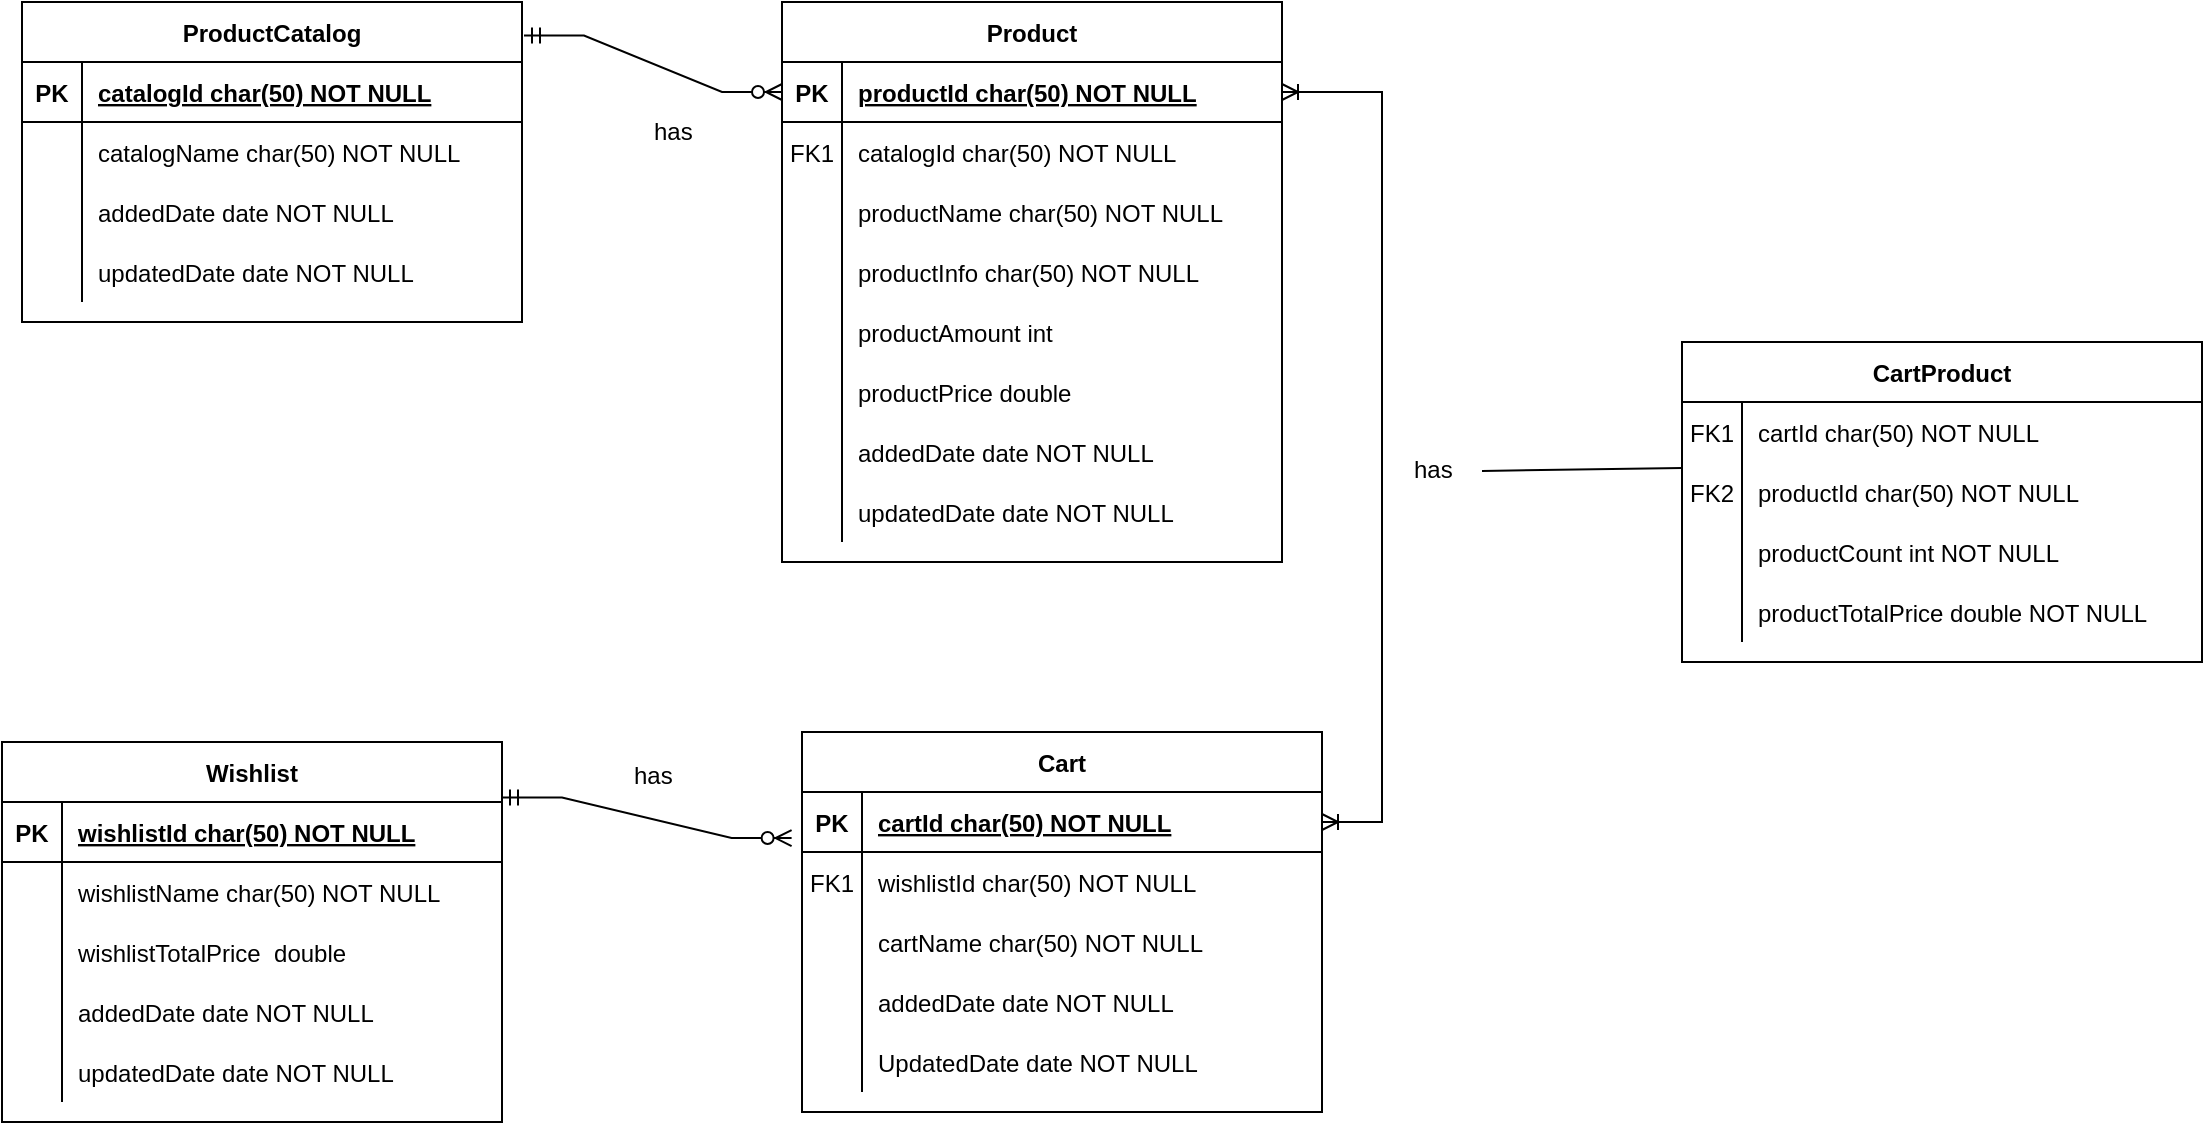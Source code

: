 <mxfile version="18.1.3" type="device" pages="2"><diagram id="R2lEEEUBdFMjLlhIrx00" name="Page-1"><mxGraphModel dx="706" dy="553" grid="1" gridSize="10" guides="1" tooltips="1" connect="1" arrows="1" fold="1" page="1" pageScale="1" pageWidth="850" pageHeight="1100" math="0" shadow="0" extFonts="Permanent Marker^https://fonts.googleapis.com/css?family=Permanent+Marker"><root><mxCell id="0"/><mxCell id="1" parent="0"/><mxCell id="C-vyLk0tnHw3VtMMgP7b-2" value="Product" style="shape=table;startSize=30;container=1;collapsible=1;childLayout=tableLayout;fixedRows=1;rowLines=0;fontStyle=1;align=center;resizeLast=1;" parent="1" vertex="1"><mxGeometry x="410" y="120" width="250" height="280" as="geometry"/></mxCell><mxCell id="C-vyLk0tnHw3VtMMgP7b-3" value="" style="shape=partialRectangle;collapsible=0;dropTarget=0;pointerEvents=0;fillColor=none;points=[[0,0.5],[1,0.5]];portConstraint=eastwest;top=0;left=0;right=0;bottom=1;" parent="C-vyLk0tnHw3VtMMgP7b-2" vertex="1"><mxGeometry y="30" width="250" height="30" as="geometry"/></mxCell><mxCell id="C-vyLk0tnHw3VtMMgP7b-4" value="PK" style="shape=partialRectangle;overflow=hidden;connectable=0;fillColor=none;top=0;left=0;bottom=0;right=0;fontStyle=1;" parent="C-vyLk0tnHw3VtMMgP7b-3" vertex="1"><mxGeometry width="30" height="30" as="geometry"><mxRectangle width="30" height="30" as="alternateBounds"/></mxGeometry></mxCell><mxCell id="C-vyLk0tnHw3VtMMgP7b-5" value="productId char(50) NOT NULL " style="shape=partialRectangle;overflow=hidden;connectable=0;fillColor=none;top=0;left=0;bottom=0;right=0;align=left;spacingLeft=6;fontStyle=5;" parent="C-vyLk0tnHw3VtMMgP7b-3" vertex="1"><mxGeometry x="30" width="220" height="30" as="geometry"><mxRectangle width="220" height="30" as="alternateBounds"/></mxGeometry></mxCell><mxCell id="C-vyLk0tnHw3VtMMgP7b-6" value="" style="shape=partialRectangle;collapsible=0;dropTarget=0;pointerEvents=0;fillColor=none;points=[[0,0.5],[1,0.5]];portConstraint=eastwest;top=0;left=0;right=0;bottom=0;" parent="C-vyLk0tnHw3VtMMgP7b-2" vertex="1"><mxGeometry y="60" width="250" height="30" as="geometry"/></mxCell><mxCell id="C-vyLk0tnHw3VtMMgP7b-7" value="FK1" style="shape=partialRectangle;overflow=hidden;connectable=0;fillColor=none;top=0;left=0;bottom=0;right=0;" parent="C-vyLk0tnHw3VtMMgP7b-6" vertex="1"><mxGeometry width="30" height="30" as="geometry"><mxRectangle width="30" height="30" as="alternateBounds"/></mxGeometry></mxCell><mxCell id="C-vyLk0tnHw3VtMMgP7b-8" value="catalogId char(50) NOT NULL" style="shape=partialRectangle;overflow=hidden;connectable=0;fillColor=none;top=0;left=0;bottom=0;right=0;align=left;spacingLeft=6;" parent="C-vyLk0tnHw3VtMMgP7b-6" vertex="1"><mxGeometry x="30" width="220" height="30" as="geometry"><mxRectangle width="220" height="30" as="alternateBounds"/></mxGeometry></mxCell><mxCell id="C-vyLk0tnHw3VtMMgP7b-9" value="" style="shape=partialRectangle;collapsible=0;dropTarget=0;pointerEvents=0;fillColor=none;points=[[0,0.5],[1,0.5]];portConstraint=eastwest;top=0;left=0;right=0;bottom=0;" parent="C-vyLk0tnHw3VtMMgP7b-2" vertex="1"><mxGeometry y="90" width="250" height="30" as="geometry"/></mxCell><mxCell id="C-vyLk0tnHw3VtMMgP7b-10" value="" style="shape=partialRectangle;overflow=hidden;connectable=0;fillColor=none;top=0;left=0;bottom=0;right=0;" parent="C-vyLk0tnHw3VtMMgP7b-9" vertex="1"><mxGeometry width="30" height="30" as="geometry"><mxRectangle width="30" height="30" as="alternateBounds"/></mxGeometry></mxCell><mxCell id="C-vyLk0tnHw3VtMMgP7b-11" value="productName char(50) NOT NULL" style="shape=partialRectangle;overflow=hidden;connectable=0;fillColor=none;top=0;left=0;bottom=0;right=0;align=left;spacingLeft=6;" parent="C-vyLk0tnHw3VtMMgP7b-9" vertex="1"><mxGeometry x="30" width="220" height="30" as="geometry"><mxRectangle width="220" height="30" as="alternateBounds"/></mxGeometry></mxCell><mxCell id="yVmdysLM1bBgPfWOABp2-28" value="" style="shape=partialRectangle;collapsible=0;dropTarget=0;pointerEvents=0;fillColor=none;points=[[0,0.5],[1,0.5]];portConstraint=eastwest;top=0;left=0;right=0;bottom=0;" parent="C-vyLk0tnHw3VtMMgP7b-2" vertex="1"><mxGeometry y="120" width="250" height="30" as="geometry"/></mxCell><mxCell id="yVmdysLM1bBgPfWOABp2-29" value="" style="shape=partialRectangle;overflow=hidden;connectable=0;fillColor=none;top=0;left=0;bottom=0;right=0;" parent="yVmdysLM1bBgPfWOABp2-28" vertex="1"><mxGeometry width="30" height="30" as="geometry"><mxRectangle width="30" height="30" as="alternateBounds"/></mxGeometry></mxCell><mxCell id="yVmdysLM1bBgPfWOABp2-30" value="productInfo char(50) NOT NULL" style="shape=partialRectangle;overflow=hidden;connectable=0;fillColor=none;top=0;left=0;bottom=0;right=0;align=left;spacingLeft=6;" parent="yVmdysLM1bBgPfWOABp2-28" vertex="1"><mxGeometry x="30" width="220" height="30" as="geometry"><mxRectangle width="220" height="30" as="alternateBounds"/></mxGeometry></mxCell><mxCell id="yVmdysLM1bBgPfWOABp2-31" value="" style="shape=partialRectangle;collapsible=0;dropTarget=0;pointerEvents=0;fillColor=none;points=[[0,0.5],[1,0.5]];portConstraint=eastwest;top=0;left=0;right=0;bottom=0;" parent="C-vyLk0tnHw3VtMMgP7b-2" vertex="1"><mxGeometry y="150" width="250" height="30" as="geometry"/></mxCell><mxCell id="yVmdysLM1bBgPfWOABp2-32" value="" style="shape=partialRectangle;overflow=hidden;connectable=0;fillColor=none;top=0;left=0;bottom=0;right=0;" parent="yVmdysLM1bBgPfWOABp2-31" vertex="1"><mxGeometry width="30" height="30" as="geometry"><mxRectangle width="30" height="30" as="alternateBounds"/></mxGeometry></mxCell><mxCell id="yVmdysLM1bBgPfWOABp2-33" value="productAmount int" style="shape=partialRectangle;overflow=hidden;connectable=0;fillColor=none;top=0;left=0;bottom=0;right=0;align=left;spacingLeft=6;" parent="yVmdysLM1bBgPfWOABp2-31" vertex="1"><mxGeometry x="30" width="220" height="30" as="geometry"><mxRectangle width="220" height="30" as="alternateBounds"/></mxGeometry></mxCell><mxCell id="yVmdysLM1bBgPfWOABp2-34" value="" style="shape=partialRectangle;collapsible=0;dropTarget=0;pointerEvents=0;fillColor=none;points=[[0,0.5],[1,0.5]];portConstraint=eastwest;top=0;left=0;right=0;bottom=0;" parent="C-vyLk0tnHw3VtMMgP7b-2" vertex="1"><mxGeometry y="180" width="250" height="30" as="geometry"/></mxCell><mxCell id="yVmdysLM1bBgPfWOABp2-35" value="" style="shape=partialRectangle;overflow=hidden;connectable=0;fillColor=none;top=0;left=0;bottom=0;right=0;" parent="yVmdysLM1bBgPfWOABp2-34" vertex="1"><mxGeometry width="30" height="30" as="geometry"><mxRectangle width="30" height="30" as="alternateBounds"/></mxGeometry></mxCell><mxCell id="yVmdysLM1bBgPfWOABp2-36" value="productPrice double" style="shape=partialRectangle;overflow=hidden;connectable=0;fillColor=none;top=0;left=0;bottom=0;right=0;align=left;spacingLeft=6;" parent="yVmdysLM1bBgPfWOABp2-34" vertex="1"><mxGeometry x="30" width="220" height="30" as="geometry"><mxRectangle width="220" height="30" as="alternateBounds"/></mxGeometry></mxCell><mxCell id="yVmdysLM1bBgPfWOABp2-112" value="" style="shape=partialRectangle;collapsible=0;dropTarget=0;pointerEvents=0;fillColor=none;points=[[0,0.5],[1,0.5]];portConstraint=eastwest;top=0;left=0;right=0;bottom=0;" parent="C-vyLk0tnHw3VtMMgP7b-2" vertex="1"><mxGeometry y="210" width="250" height="30" as="geometry"/></mxCell><mxCell id="yVmdysLM1bBgPfWOABp2-113" value="" style="shape=partialRectangle;overflow=hidden;connectable=0;fillColor=none;top=0;left=0;bottom=0;right=0;" parent="yVmdysLM1bBgPfWOABp2-112" vertex="1"><mxGeometry width="30" height="30" as="geometry"><mxRectangle width="30" height="30" as="alternateBounds"/></mxGeometry></mxCell><mxCell id="yVmdysLM1bBgPfWOABp2-114" value="addedDate date NOT NULL" style="shape=partialRectangle;overflow=hidden;connectable=0;fillColor=none;top=0;left=0;bottom=0;right=0;align=left;spacingLeft=6;" parent="yVmdysLM1bBgPfWOABp2-112" vertex="1"><mxGeometry x="30" width="220" height="30" as="geometry"><mxRectangle width="220" height="30" as="alternateBounds"/></mxGeometry></mxCell><mxCell id="yVmdysLM1bBgPfWOABp2-115" value="" style="shape=partialRectangle;collapsible=0;dropTarget=0;pointerEvents=0;fillColor=none;points=[[0,0.5],[1,0.5]];portConstraint=eastwest;top=0;left=0;right=0;bottom=0;" parent="C-vyLk0tnHw3VtMMgP7b-2" vertex="1"><mxGeometry y="240" width="250" height="30" as="geometry"/></mxCell><mxCell id="yVmdysLM1bBgPfWOABp2-116" value="" style="shape=partialRectangle;overflow=hidden;connectable=0;fillColor=none;top=0;left=0;bottom=0;right=0;" parent="yVmdysLM1bBgPfWOABp2-115" vertex="1"><mxGeometry width="30" height="30" as="geometry"><mxRectangle width="30" height="30" as="alternateBounds"/></mxGeometry></mxCell><mxCell id="yVmdysLM1bBgPfWOABp2-117" value="updatedDate date NOT NULL" style="shape=partialRectangle;overflow=hidden;connectable=0;fillColor=none;top=0;left=0;bottom=0;right=0;align=left;spacingLeft=6;" parent="yVmdysLM1bBgPfWOABp2-115" vertex="1"><mxGeometry x="30" width="220" height="30" as="geometry"><mxRectangle width="220" height="30" as="alternateBounds"/></mxGeometry></mxCell><mxCell id="C-vyLk0tnHw3VtMMgP7b-13" value="Cart" style="shape=table;startSize=30;container=1;collapsible=1;childLayout=tableLayout;fixedRows=1;rowLines=0;fontStyle=1;align=center;resizeLast=1;" parent="1" vertex="1"><mxGeometry x="420" y="485" width="260" height="190" as="geometry"/></mxCell><mxCell id="C-vyLk0tnHw3VtMMgP7b-14" value="" style="shape=partialRectangle;collapsible=0;dropTarget=0;pointerEvents=0;fillColor=none;points=[[0,0.5],[1,0.5]];portConstraint=eastwest;top=0;left=0;right=0;bottom=1;" parent="C-vyLk0tnHw3VtMMgP7b-13" vertex="1"><mxGeometry y="30" width="260" height="30" as="geometry"/></mxCell><mxCell id="C-vyLk0tnHw3VtMMgP7b-15" value="PK" style="shape=partialRectangle;overflow=hidden;connectable=0;fillColor=none;top=0;left=0;bottom=0;right=0;fontStyle=1;" parent="C-vyLk0tnHw3VtMMgP7b-14" vertex="1"><mxGeometry width="30" height="30" as="geometry"><mxRectangle width="30" height="30" as="alternateBounds"/></mxGeometry></mxCell><mxCell id="C-vyLk0tnHw3VtMMgP7b-16" value="cartId char(50) NOT NULL " style="shape=partialRectangle;overflow=hidden;connectable=0;fillColor=none;top=0;left=0;bottom=0;right=0;align=left;spacingLeft=6;fontStyle=5;" parent="C-vyLk0tnHw3VtMMgP7b-14" vertex="1"><mxGeometry x="30" width="230" height="30" as="geometry"><mxRectangle width="230" height="30" as="alternateBounds"/></mxGeometry></mxCell><mxCell id="C-vyLk0tnHw3VtMMgP7b-17" value="" style="shape=partialRectangle;collapsible=0;dropTarget=0;pointerEvents=0;fillColor=none;points=[[0,0.5],[1,0.5]];portConstraint=eastwest;top=0;left=0;right=0;bottom=0;" parent="C-vyLk0tnHw3VtMMgP7b-13" vertex="1"><mxGeometry y="60" width="260" height="30" as="geometry"/></mxCell><mxCell id="C-vyLk0tnHw3VtMMgP7b-18" value="FK1" style="shape=partialRectangle;overflow=hidden;connectable=0;fillColor=none;top=0;left=0;bottom=0;right=0;" parent="C-vyLk0tnHw3VtMMgP7b-17" vertex="1"><mxGeometry width="30" height="30" as="geometry"><mxRectangle width="30" height="30" as="alternateBounds"/></mxGeometry></mxCell><mxCell id="C-vyLk0tnHw3VtMMgP7b-19" value="wishlistId char(50) NOT NULL" style="shape=partialRectangle;overflow=hidden;connectable=0;fillColor=none;top=0;left=0;bottom=0;right=0;align=left;spacingLeft=6;" parent="C-vyLk0tnHw3VtMMgP7b-17" vertex="1"><mxGeometry x="30" width="230" height="30" as="geometry"><mxRectangle width="230" height="30" as="alternateBounds"/></mxGeometry></mxCell><mxCell id="C-vyLk0tnHw3VtMMgP7b-20" value="" style="shape=partialRectangle;collapsible=0;dropTarget=0;pointerEvents=0;fillColor=none;points=[[0,0.5],[1,0.5]];portConstraint=eastwest;top=0;left=0;right=0;bottom=0;" parent="C-vyLk0tnHw3VtMMgP7b-13" vertex="1"><mxGeometry y="90" width="260" height="30" as="geometry"/></mxCell><mxCell id="C-vyLk0tnHw3VtMMgP7b-21" value="" style="shape=partialRectangle;overflow=hidden;connectable=0;fillColor=none;top=0;left=0;bottom=0;right=0;" parent="C-vyLk0tnHw3VtMMgP7b-20" vertex="1"><mxGeometry width="30" height="30" as="geometry"><mxRectangle width="30" height="30" as="alternateBounds"/></mxGeometry></mxCell><mxCell id="C-vyLk0tnHw3VtMMgP7b-22" value="cartName char(50) NOT NULL" style="shape=partialRectangle;overflow=hidden;connectable=0;fillColor=none;top=0;left=0;bottom=0;right=0;align=left;spacingLeft=6;" parent="C-vyLk0tnHw3VtMMgP7b-20" vertex="1"><mxGeometry x="30" width="230" height="30" as="geometry"><mxRectangle width="230" height="30" as="alternateBounds"/></mxGeometry></mxCell><mxCell id="yVmdysLM1bBgPfWOABp2-128" value="" style="shape=partialRectangle;collapsible=0;dropTarget=0;pointerEvents=0;fillColor=none;points=[[0,0.5],[1,0.5]];portConstraint=eastwest;top=0;left=0;right=0;bottom=0;" parent="C-vyLk0tnHw3VtMMgP7b-13" vertex="1"><mxGeometry y="120" width="260" height="30" as="geometry"/></mxCell><mxCell id="yVmdysLM1bBgPfWOABp2-129" value="" style="shape=partialRectangle;overflow=hidden;connectable=0;fillColor=none;top=0;left=0;bottom=0;right=0;" parent="yVmdysLM1bBgPfWOABp2-128" vertex="1"><mxGeometry width="30" height="30" as="geometry"><mxRectangle width="30" height="30" as="alternateBounds"/></mxGeometry></mxCell><mxCell id="yVmdysLM1bBgPfWOABp2-130" value="addedDate date NOT NULL" style="shape=partialRectangle;overflow=hidden;connectable=0;fillColor=none;top=0;left=0;bottom=0;right=0;align=left;spacingLeft=6;" parent="yVmdysLM1bBgPfWOABp2-128" vertex="1"><mxGeometry x="30" width="230" height="30" as="geometry"><mxRectangle width="230" height="30" as="alternateBounds"/></mxGeometry></mxCell><mxCell id="yVmdysLM1bBgPfWOABp2-131" value="" style="shape=partialRectangle;collapsible=0;dropTarget=0;pointerEvents=0;fillColor=none;points=[[0,0.5],[1,0.5]];portConstraint=eastwest;top=0;left=0;right=0;bottom=0;" parent="C-vyLk0tnHw3VtMMgP7b-13" vertex="1"><mxGeometry y="150" width="260" height="30" as="geometry"/></mxCell><mxCell id="yVmdysLM1bBgPfWOABp2-132" value="" style="shape=partialRectangle;overflow=hidden;connectable=0;fillColor=none;top=0;left=0;bottom=0;right=0;" parent="yVmdysLM1bBgPfWOABp2-131" vertex="1"><mxGeometry width="30" height="30" as="geometry"><mxRectangle width="30" height="30" as="alternateBounds"/></mxGeometry></mxCell><mxCell id="yVmdysLM1bBgPfWOABp2-133" value="UpdatedDate date NOT NULL" style="shape=partialRectangle;overflow=hidden;connectable=0;fillColor=none;top=0;left=0;bottom=0;right=0;align=left;spacingLeft=6;" parent="yVmdysLM1bBgPfWOABp2-131" vertex="1"><mxGeometry x="30" width="230" height="30" as="geometry"><mxRectangle width="230" height="30" as="alternateBounds"/></mxGeometry></mxCell><mxCell id="C-vyLk0tnHw3VtMMgP7b-23" value="ProductCatalog" style="shape=table;startSize=30;container=1;collapsible=1;childLayout=tableLayout;fixedRows=1;rowLines=0;fontStyle=1;align=center;resizeLast=1;" parent="1" vertex="1"><mxGeometry x="30" y="120" width="250" height="160" as="geometry"/></mxCell><mxCell id="C-vyLk0tnHw3VtMMgP7b-24" value="" style="shape=partialRectangle;collapsible=0;dropTarget=0;pointerEvents=0;fillColor=none;points=[[0,0.5],[1,0.5]];portConstraint=eastwest;top=0;left=0;right=0;bottom=1;" parent="C-vyLk0tnHw3VtMMgP7b-23" vertex="1"><mxGeometry y="30" width="250" height="30" as="geometry"/></mxCell><mxCell id="C-vyLk0tnHw3VtMMgP7b-25" value="PK" style="shape=partialRectangle;overflow=hidden;connectable=0;fillColor=none;top=0;left=0;bottom=0;right=0;fontStyle=1;" parent="C-vyLk0tnHw3VtMMgP7b-24" vertex="1"><mxGeometry width="30" height="30" as="geometry"><mxRectangle width="30" height="30" as="alternateBounds"/></mxGeometry></mxCell><mxCell id="C-vyLk0tnHw3VtMMgP7b-26" value="catalogId char(50) NOT NULL " style="shape=partialRectangle;overflow=hidden;connectable=0;fillColor=none;top=0;left=0;bottom=0;right=0;align=left;spacingLeft=6;fontStyle=5;" parent="C-vyLk0tnHw3VtMMgP7b-24" vertex="1"><mxGeometry x="30" width="220" height="30" as="geometry"><mxRectangle width="220" height="30" as="alternateBounds"/></mxGeometry></mxCell><mxCell id="C-vyLk0tnHw3VtMMgP7b-27" value="" style="shape=partialRectangle;collapsible=0;dropTarget=0;pointerEvents=0;fillColor=none;points=[[0,0.5],[1,0.5]];portConstraint=eastwest;top=0;left=0;right=0;bottom=0;" parent="C-vyLk0tnHw3VtMMgP7b-23" vertex="1"><mxGeometry y="60" width="250" height="30" as="geometry"/></mxCell><mxCell id="C-vyLk0tnHw3VtMMgP7b-28" value="" style="shape=partialRectangle;overflow=hidden;connectable=0;fillColor=none;top=0;left=0;bottom=0;right=0;" parent="C-vyLk0tnHw3VtMMgP7b-27" vertex="1"><mxGeometry width="30" height="30" as="geometry"><mxRectangle width="30" height="30" as="alternateBounds"/></mxGeometry></mxCell><mxCell id="C-vyLk0tnHw3VtMMgP7b-29" value="catalogName char(50) NOT NULL" style="shape=partialRectangle;overflow=hidden;connectable=0;fillColor=none;top=0;left=0;bottom=0;right=0;align=left;spacingLeft=6;" parent="C-vyLk0tnHw3VtMMgP7b-27" vertex="1"><mxGeometry x="30" width="220" height="30" as="geometry"><mxRectangle width="220" height="30" as="alternateBounds"/></mxGeometry></mxCell><mxCell id="yVmdysLM1bBgPfWOABp2-22" value="" style="shape=partialRectangle;collapsible=0;dropTarget=0;pointerEvents=0;fillColor=none;points=[[0,0.5],[1,0.5]];portConstraint=eastwest;top=0;left=0;right=0;bottom=0;" parent="C-vyLk0tnHw3VtMMgP7b-23" vertex="1"><mxGeometry y="90" width="250" height="30" as="geometry"/></mxCell><mxCell id="yVmdysLM1bBgPfWOABp2-23" value="" style="shape=partialRectangle;overflow=hidden;connectable=0;fillColor=none;top=0;left=0;bottom=0;right=0;" parent="yVmdysLM1bBgPfWOABp2-22" vertex="1"><mxGeometry width="30" height="30" as="geometry"><mxRectangle width="30" height="30" as="alternateBounds"/></mxGeometry></mxCell><mxCell id="yVmdysLM1bBgPfWOABp2-24" value="addedDate date NOT NULL" style="shape=partialRectangle;overflow=hidden;connectable=0;fillColor=none;top=0;left=0;bottom=0;right=0;align=left;spacingLeft=6;" parent="yVmdysLM1bBgPfWOABp2-22" vertex="1"><mxGeometry x="30" width="220" height="30" as="geometry"><mxRectangle width="220" height="30" as="alternateBounds"/></mxGeometry></mxCell><mxCell id="yVmdysLM1bBgPfWOABp2-25" value="" style="shape=partialRectangle;collapsible=0;dropTarget=0;pointerEvents=0;fillColor=none;points=[[0,0.5],[1,0.5]];portConstraint=eastwest;top=0;left=0;right=0;bottom=0;" parent="C-vyLk0tnHw3VtMMgP7b-23" vertex="1"><mxGeometry y="120" width="250" height="30" as="geometry"/></mxCell><mxCell id="yVmdysLM1bBgPfWOABp2-26" value="" style="shape=partialRectangle;overflow=hidden;connectable=0;fillColor=none;top=0;left=0;bottom=0;right=0;" parent="yVmdysLM1bBgPfWOABp2-25" vertex="1"><mxGeometry width="30" height="30" as="geometry"><mxRectangle width="30" height="30" as="alternateBounds"/></mxGeometry></mxCell><mxCell id="yVmdysLM1bBgPfWOABp2-27" value="updatedDate date NOT NULL" style="shape=partialRectangle;overflow=hidden;connectable=0;fillColor=none;top=0;left=0;bottom=0;right=0;align=left;spacingLeft=6;" parent="yVmdysLM1bBgPfWOABp2-25" vertex="1"><mxGeometry x="30" width="220" height="30" as="geometry"><mxRectangle width="220" height="30" as="alternateBounds"/></mxGeometry></mxCell><mxCell id="yVmdysLM1bBgPfWOABp2-38" value="Wishlist" style="shape=table;startSize=30;container=1;collapsible=1;childLayout=tableLayout;fixedRows=1;rowLines=0;fontStyle=1;align=center;resizeLast=1;" parent="1" vertex="1"><mxGeometry x="20" y="490" width="250" height="190" as="geometry"/></mxCell><mxCell id="yVmdysLM1bBgPfWOABp2-39" value="" style="shape=tableRow;horizontal=0;startSize=0;swimlaneHead=0;swimlaneBody=0;fillColor=none;collapsible=0;dropTarget=0;points=[[0,0.5],[1,0.5]];portConstraint=eastwest;top=0;left=0;right=0;bottom=1;" parent="yVmdysLM1bBgPfWOABp2-38" vertex="1"><mxGeometry y="30" width="250" height="30" as="geometry"/></mxCell><mxCell id="yVmdysLM1bBgPfWOABp2-40" value="PK" style="shape=partialRectangle;connectable=0;fillColor=none;top=0;left=0;bottom=0;right=0;fontStyle=1;overflow=hidden;" parent="yVmdysLM1bBgPfWOABp2-39" vertex="1"><mxGeometry width="30" height="30" as="geometry"><mxRectangle width="30" height="30" as="alternateBounds"/></mxGeometry></mxCell><mxCell id="yVmdysLM1bBgPfWOABp2-41" value="wishlistId char(50) NOT NULL" style="shape=partialRectangle;connectable=0;fillColor=none;top=0;left=0;bottom=0;right=0;align=left;spacingLeft=6;fontStyle=5;overflow=hidden;" parent="yVmdysLM1bBgPfWOABp2-39" vertex="1"><mxGeometry x="30" width="220" height="30" as="geometry"><mxRectangle width="220" height="30" as="alternateBounds"/></mxGeometry></mxCell><mxCell id="yVmdysLM1bBgPfWOABp2-42" value="" style="shape=tableRow;horizontal=0;startSize=0;swimlaneHead=0;swimlaneBody=0;fillColor=none;collapsible=0;dropTarget=0;points=[[0,0.5],[1,0.5]];portConstraint=eastwest;top=0;left=0;right=0;bottom=0;" parent="yVmdysLM1bBgPfWOABp2-38" vertex="1"><mxGeometry y="60" width="250" height="30" as="geometry"/></mxCell><mxCell id="yVmdysLM1bBgPfWOABp2-43" value="" style="shape=partialRectangle;connectable=0;fillColor=none;top=0;left=0;bottom=0;right=0;editable=1;overflow=hidden;" parent="yVmdysLM1bBgPfWOABp2-42" vertex="1"><mxGeometry width="30" height="30" as="geometry"><mxRectangle width="30" height="30" as="alternateBounds"/></mxGeometry></mxCell><mxCell id="yVmdysLM1bBgPfWOABp2-44" value="wishlistName char(50) NOT NULL" style="shape=partialRectangle;connectable=0;fillColor=none;top=0;left=0;bottom=0;right=0;align=left;spacingLeft=6;overflow=hidden;" parent="yVmdysLM1bBgPfWOABp2-42" vertex="1"><mxGeometry x="30" width="220" height="30" as="geometry"><mxRectangle width="220" height="30" as="alternateBounds"/></mxGeometry></mxCell><mxCell id="yVmdysLM1bBgPfWOABp2-45" value="" style="shape=tableRow;horizontal=0;startSize=0;swimlaneHead=0;swimlaneBody=0;fillColor=none;collapsible=0;dropTarget=0;points=[[0,0.5],[1,0.5]];portConstraint=eastwest;top=0;left=0;right=0;bottom=0;" parent="yVmdysLM1bBgPfWOABp2-38" vertex="1"><mxGeometry y="90" width="250" height="30" as="geometry"/></mxCell><mxCell id="yVmdysLM1bBgPfWOABp2-46" value="" style="shape=partialRectangle;connectable=0;fillColor=none;top=0;left=0;bottom=0;right=0;editable=1;overflow=hidden;" parent="yVmdysLM1bBgPfWOABp2-45" vertex="1"><mxGeometry width="30" height="30" as="geometry"><mxRectangle width="30" height="30" as="alternateBounds"/></mxGeometry></mxCell><mxCell id="yVmdysLM1bBgPfWOABp2-47" value="wishlistTotalPrice  double" style="shape=partialRectangle;connectable=0;fillColor=none;top=0;left=0;bottom=0;right=0;align=left;spacingLeft=6;overflow=hidden;" parent="yVmdysLM1bBgPfWOABp2-45" vertex="1"><mxGeometry x="30" width="220" height="30" as="geometry"><mxRectangle width="220" height="30" as="alternateBounds"/></mxGeometry></mxCell><mxCell id="yVmdysLM1bBgPfWOABp2-106" value="" style="shape=tableRow;horizontal=0;startSize=0;swimlaneHead=0;swimlaneBody=0;fillColor=none;collapsible=0;dropTarget=0;points=[[0,0.5],[1,0.5]];portConstraint=eastwest;top=0;left=0;right=0;bottom=0;" parent="yVmdysLM1bBgPfWOABp2-38" vertex="1"><mxGeometry y="120" width="250" height="30" as="geometry"/></mxCell><mxCell id="yVmdysLM1bBgPfWOABp2-107" value="" style="shape=partialRectangle;connectable=0;fillColor=none;top=0;left=0;bottom=0;right=0;editable=1;overflow=hidden;" parent="yVmdysLM1bBgPfWOABp2-106" vertex="1"><mxGeometry width="30" height="30" as="geometry"><mxRectangle width="30" height="30" as="alternateBounds"/></mxGeometry></mxCell><mxCell id="yVmdysLM1bBgPfWOABp2-108" value="addedDate date NOT NULL" style="shape=partialRectangle;connectable=0;fillColor=none;top=0;left=0;bottom=0;right=0;align=left;spacingLeft=6;overflow=hidden;" parent="yVmdysLM1bBgPfWOABp2-106" vertex="1"><mxGeometry x="30" width="220" height="30" as="geometry"><mxRectangle width="220" height="30" as="alternateBounds"/></mxGeometry></mxCell><mxCell id="yVmdysLM1bBgPfWOABp2-109" value="" style="shape=tableRow;horizontal=0;startSize=0;swimlaneHead=0;swimlaneBody=0;fillColor=none;collapsible=0;dropTarget=0;points=[[0,0.5],[1,0.5]];portConstraint=eastwest;top=0;left=0;right=0;bottom=0;" parent="yVmdysLM1bBgPfWOABp2-38" vertex="1"><mxGeometry y="150" width="250" height="30" as="geometry"/></mxCell><mxCell id="yVmdysLM1bBgPfWOABp2-110" value="" style="shape=partialRectangle;connectable=0;fillColor=none;top=0;left=0;bottom=0;right=0;editable=1;overflow=hidden;" parent="yVmdysLM1bBgPfWOABp2-109" vertex="1"><mxGeometry width="30" height="30" as="geometry"><mxRectangle width="30" height="30" as="alternateBounds"/></mxGeometry></mxCell><mxCell id="yVmdysLM1bBgPfWOABp2-111" value="updatedDate date NOT NULL" style="shape=partialRectangle;connectable=0;fillColor=none;top=0;left=0;bottom=0;right=0;align=left;spacingLeft=6;overflow=hidden;" parent="yVmdysLM1bBgPfWOABp2-109" vertex="1"><mxGeometry x="30" width="220" height="30" as="geometry"><mxRectangle width="220" height="30" as="alternateBounds"/></mxGeometry></mxCell><mxCell id="yVmdysLM1bBgPfWOABp2-66" value="" style="edgeStyle=entityRelationEdgeStyle;fontSize=12;html=1;endArrow=ERzeroToMany;startArrow=ERmandOne;rounded=0;exitX=1;exitY=0.146;exitDx=0;exitDy=0;exitPerimeter=0;entryX=-0.02;entryY=0.767;entryDx=0;entryDy=0;entryPerimeter=0;" parent="1" source="yVmdysLM1bBgPfWOABp2-38" target="C-vyLk0tnHw3VtMMgP7b-14" edge="1"><mxGeometry width="100" height="100" relative="1" as="geometry"><mxPoint x="180" y="570" as="sourcePoint"/><mxPoint x="240" y="740" as="targetPoint"/></mxGeometry></mxCell><mxCell id="yVmdysLM1bBgPfWOABp2-68" value="has" style="text;strokeColor=none;fillColor=none;spacingLeft=4;spacingRight=4;overflow=hidden;rotatable=0;points=[[0,0.5],[1,0.5]];portConstraint=eastwest;fontSize=12;" parent="1" vertex="1"><mxGeometry x="330" y="493" width="40" height="30" as="geometry"/></mxCell><mxCell id="yVmdysLM1bBgPfWOABp2-69" value="has" style="text;strokeColor=none;fillColor=none;spacingLeft=4;spacingRight=4;overflow=hidden;rotatable=0;points=[[0,0.5],[1,0.5]];portConstraint=eastwest;fontSize=12;" parent="1" vertex="1"><mxGeometry x="340" y="171" width="40" height="30" as="geometry"/></mxCell><mxCell id="yVmdysLM1bBgPfWOABp2-73" value="has" style="text;strokeColor=none;fillColor=none;spacingLeft=4;spacingRight=4;overflow=hidden;rotatable=0;points=[[0,0.5],[1,0.5]];portConstraint=eastwest;fontSize=12;" parent="1" vertex="1"><mxGeometry x="720" y="340" width="40" height="30" as="geometry"/></mxCell><mxCell id="yVmdysLM1bBgPfWOABp2-76" value="" style="endArrow=none;html=1;rounded=0;" parent="1" edge="1"><mxGeometry relative="1" as="geometry"><mxPoint x="760" y="354.5" as="sourcePoint"/><mxPoint x="860" y="353" as="targetPoint"/></mxGeometry></mxCell><mxCell id="yVmdysLM1bBgPfWOABp2-91" value="CartProduct" style="shape=table;startSize=30;container=1;collapsible=1;childLayout=tableLayout;fixedRows=1;rowLines=0;fontStyle=1;align=center;resizeLast=1;" parent="1" vertex="1"><mxGeometry x="860" y="290" width="260" height="160" as="geometry"/></mxCell><mxCell id="yVmdysLM1bBgPfWOABp2-95" value="" style="shape=tableRow;horizontal=0;startSize=0;swimlaneHead=0;swimlaneBody=0;fillColor=none;collapsible=0;dropTarget=0;points=[[0,0.5],[1,0.5]];portConstraint=eastwest;top=0;left=0;right=0;bottom=0;" parent="yVmdysLM1bBgPfWOABp2-91" vertex="1"><mxGeometry y="30" width="260" height="30" as="geometry"/></mxCell><mxCell id="yVmdysLM1bBgPfWOABp2-96" value="FK1" style="shape=partialRectangle;connectable=0;fillColor=none;top=0;left=0;bottom=0;right=0;editable=1;overflow=hidden;" parent="yVmdysLM1bBgPfWOABp2-95" vertex="1"><mxGeometry width="30" height="30" as="geometry"><mxRectangle width="30" height="30" as="alternateBounds"/></mxGeometry></mxCell><mxCell id="yVmdysLM1bBgPfWOABp2-97" value="cartId char(50) NOT NULL" style="shape=partialRectangle;connectable=0;fillColor=none;top=0;left=0;bottom=0;right=0;align=left;spacingLeft=6;overflow=hidden;" parent="yVmdysLM1bBgPfWOABp2-95" vertex="1"><mxGeometry x="30" width="230" height="30" as="geometry"><mxRectangle width="230" height="30" as="alternateBounds"/></mxGeometry></mxCell><mxCell id="yVmdysLM1bBgPfWOABp2-98" value="" style="shape=tableRow;horizontal=0;startSize=0;swimlaneHead=0;swimlaneBody=0;fillColor=none;collapsible=0;dropTarget=0;points=[[0,0.5],[1,0.5]];portConstraint=eastwest;top=0;left=0;right=0;bottom=0;" parent="yVmdysLM1bBgPfWOABp2-91" vertex="1"><mxGeometry y="60" width="260" height="30" as="geometry"/></mxCell><mxCell id="yVmdysLM1bBgPfWOABp2-99" value="FK2" style="shape=partialRectangle;connectable=0;fillColor=none;top=0;left=0;bottom=0;right=0;editable=1;overflow=hidden;" parent="yVmdysLM1bBgPfWOABp2-98" vertex="1"><mxGeometry width="30" height="30" as="geometry"><mxRectangle width="30" height="30" as="alternateBounds"/></mxGeometry></mxCell><mxCell id="yVmdysLM1bBgPfWOABp2-100" value="productId char(50) NOT NULL" style="shape=partialRectangle;connectable=0;fillColor=none;top=0;left=0;bottom=0;right=0;align=left;spacingLeft=6;overflow=hidden;" parent="yVmdysLM1bBgPfWOABp2-98" vertex="1"><mxGeometry x="30" width="230" height="30" as="geometry"><mxRectangle width="230" height="30" as="alternateBounds"/></mxGeometry></mxCell><mxCell id="yVmdysLM1bBgPfWOABp2-101" value="" style="shape=tableRow;horizontal=0;startSize=0;swimlaneHead=0;swimlaneBody=0;fillColor=none;collapsible=0;dropTarget=0;points=[[0,0.5],[1,0.5]];portConstraint=eastwest;top=0;left=0;right=0;bottom=0;" parent="yVmdysLM1bBgPfWOABp2-91" vertex="1"><mxGeometry y="90" width="260" height="30" as="geometry"/></mxCell><mxCell id="yVmdysLM1bBgPfWOABp2-102" value="" style="shape=partialRectangle;connectable=0;fillColor=none;top=0;left=0;bottom=0;right=0;editable=1;overflow=hidden;" parent="yVmdysLM1bBgPfWOABp2-101" vertex="1"><mxGeometry width="30" height="30" as="geometry"><mxRectangle width="30" height="30" as="alternateBounds"/></mxGeometry></mxCell><mxCell id="yVmdysLM1bBgPfWOABp2-103" value="productCount int NOT NULL" style="shape=partialRectangle;connectable=0;fillColor=none;top=0;left=0;bottom=0;right=0;align=left;spacingLeft=6;overflow=hidden;" parent="yVmdysLM1bBgPfWOABp2-101" vertex="1"><mxGeometry x="30" width="230" height="30" as="geometry"><mxRectangle width="230" height="30" as="alternateBounds"/></mxGeometry></mxCell><mxCell id="yVmdysLM1bBgPfWOABp2-134" value="" style="shape=tableRow;horizontal=0;startSize=0;swimlaneHead=0;swimlaneBody=0;fillColor=none;collapsible=0;dropTarget=0;points=[[0,0.5],[1,0.5]];portConstraint=eastwest;top=0;left=0;right=0;bottom=0;" parent="yVmdysLM1bBgPfWOABp2-91" vertex="1"><mxGeometry y="120" width="260" height="30" as="geometry"/></mxCell><mxCell id="yVmdysLM1bBgPfWOABp2-135" value="" style="shape=partialRectangle;connectable=0;fillColor=none;top=0;left=0;bottom=0;right=0;editable=1;overflow=hidden;" parent="yVmdysLM1bBgPfWOABp2-134" vertex="1"><mxGeometry width="30" height="30" as="geometry"><mxRectangle width="30" height="30" as="alternateBounds"/></mxGeometry></mxCell><mxCell id="yVmdysLM1bBgPfWOABp2-136" value="productTotalPrice double NOT NULL" style="shape=partialRectangle;connectable=0;fillColor=none;top=0;left=0;bottom=0;right=0;align=left;spacingLeft=6;overflow=hidden;" parent="yVmdysLM1bBgPfWOABp2-134" vertex="1"><mxGeometry x="30" width="230" height="30" as="geometry"><mxRectangle width="230" height="30" as="alternateBounds"/></mxGeometry></mxCell><mxCell id="yVmdysLM1bBgPfWOABp2-104" value="" style="edgeStyle=entityRelationEdgeStyle;fontSize=12;html=1;endArrow=ERzeroToMany;startArrow=ERmandOne;rounded=0;exitX=1.004;exitY=0.105;exitDx=0;exitDy=0;exitPerimeter=0;entryX=0;entryY=0.5;entryDx=0;entryDy=0;" parent="1" source="C-vyLk0tnHw3VtMMgP7b-23" target="C-vyLk0tnHw3VtMMgP7b-3" edge="1"><mxGeometry width="100" height="100" relative="1" as="geometry"><mxPoint x="280" y="220.97" as="sourcePoint"/><mxPoint x="445" y="290" as="targetPoint"/></mxGeometry></mxCell><mxCell id="yVmdysLM1bBgPfWOABp2-105" value="" style="edgeStyle=entityRelationEdgeStyle;fontSize=12;html=1;endArrow=ERoneToMany;startArrow=ERoneToMany;rounded=0;entryX=1;entryY=0.5;entryDx=0;entryDy=0;" parent="1" target="C-vyLk0tnHw3VtMMgP7b-3" edge="1"><mxGeometry width="100" height="100" relative="1" as="geometry"><mxPoint x="680" y="530" as="sourcePoint"/><mxPoint x="680" y="380" as="targetPoint"/></mxGeometry></mxCell></root></mxGraphModel></diagram><diagram id="CBGuxhAD7EVxrqlocMkR" name="Page-2"><mxGraphModel dx="1284" dy="1005" grid="1" gridSize="10" guides="1" tooltips="1" connect="1" arrows="1" fold="1" page="1" pageScale="1" pageWidth="827" pageHeight="1169" math="0" shadow="0"><root><mxCell id="0"/><mxCell id="1" parent="0"/><mxCell id="thvKMZl84vss2Beea9ly-91" value="ProductCatalog" style="swimlane;fontStyle=2;align=center;verticalAlign=top;childLayout=stackLayout;horizontal=1;startSize=26;horizontalStack=0;resizeParent=1;resizeLast=0;collapsible=1;marginBottom=0;rounded=0;shadow=0;strokeWidth=1;" parent="1" vertex="1"><mxGeometry x="680" y="870" width="310" height="294" as="geometry"><mxRectangle x="230" y="140" width="160" height="26" as="alternateBounds"/></mxGeometry></mxCell><mxCell id="thvKMZl84vss2Beea9ly-93" value="- catalogID : String" style="text;align=left;verticalAlign=top;spacingLeft=4;spacingRight=4;overflow=hidden;rotatable=0;points=[[0,0.5],[1,0.5]];portConstraint=eastwest;" parent="thvKMZl84vss2Beea9ly-91" vertex="1"><mxGeometry y="26" width="310" height="26" as="geometry"/></mxCell><mxCell id="thvKMZl84vss2Beea9ly-92" value="- catalogName  : String" style="text;align=left;verticalAlign=top;spacingLeft=4;spacingRight=4;overflow=hidden;rotatable=0;points=[[0,0.5],[1,0.5]];portConstraint=eastwest;" parent="thvKMZl84vss2Beea9ly-91" vertex="1"><mxGeometry y="52" width="310" height="26" as="geometry"/></mxCell><mxCell id="thvKMZl84vss2Beea9ly-94" value="- addedDate : Data" style="text;align=left;verticalAlign=top;spacingLeft=4;spacingRight=4;overflow=hidden;rotatable=0;points=[[0,0.5],[1,0.5]];portConstraint=eastwest;rounded=0;shadow=0;html=0;" parent="thvKMZl84vss2Beea9ly-91" vertex="1"><mxGeometry y="78" width="310" height="26" as="geometry"/></mxCell><mxCell id="thvKMZl84vss2Beea9ly-95" value="- updatedDate : Data" style="text;align=left;verticalAlign=top;spacingLeft=4;spacingRight=4;overflow=hidden;rotatable=0;points=[[0,0.5],[1,0.5]];portConstraint=eastwest;rounded=0;shadow=0;html=0;" parent="thvKMZl84vss2Beea9ly-91" vertex="1"><mxGeometry y="104" width="310" height="26" as="geometry"/></mxCell><mxCell id="thvKMZl84vss2Beea9ly-96" value="" style="line;html=1;strokeWidth=1;align=left;verticalAlign=middle;spacingTop=-1;spacingLeft=3;spacingRight=3;rotatable=0;labelPosition=right;points=[];portConstraint=eastwest;" parent="thvKMZl84vss2Beea9ly-91" vertex="1"><mxGeometry y="130" width="310" height="8" as="geometry"/></mxCell><mxCell id="thvKMZl84vss2Beea9ly-97" value="+ addProductCatalog(productCatalog : ProductCatalog)" style="text;align=left;verticalAlign=top;spacingLeft=4;spacingRight=4;overflow=hidden;rotatable=0;points=[[0,0.5],[1,0.5]];portConstraint=eastwest;" parent="thvKMZl84vss2Beea9ly-91" vertex="1"><mxGeometry y="138" width="310" height="26" as="geometry"/></mxCell><mxCell id="thvKMZl84vss2Beea9ly-98" value="+ updateProductCatalogById(catalogID : String)" style="text;align=left;verticalAlign=top;spacingLeft=4;spacingRight=4;overflow=hidden;rotatable=0;points=[[0,0.5],[1,0.5]];portConstraint=eastwest;" parent="thvKMZl84vss2Beea9ly-91" vertex="1"><mxGeometry y="164" width="310" height="26" as="geometry"/></mxCell><mxCell id="thvKMZl84vss2Beea9ly-164" value="+ getProductCatalogById(catalogID : String)" style="text;align=left;verticalAlign=top;spacingLeft=4;spacingRight=4;overflow=hidden;rotatable=0;points=[[0,0.5],[1,0.5]];portConstraint=eastwest;" parent="thvKMZl84vss2Beea9ly-91" vertex="1"><mxGeometry y="190" width="310" height="26" as="geometry"/></mxCell><mxCell id="thvKMZl84vss2Beea9ly-99" value="+ getProductCatalogByName(catalogName : String)" style="text;align=left;verticalAlign=top;spacingLeft=4;spacingRight=4;overflow=hidden;rotatable=0;points=[[0,0.5],[1,0.5]];portConstraint=eastwest;" parent="thvKMZl84vss2Beea9ly-91" vertex="1"><mxGeometry y="216" width="310" height="26" as="geometry"/></mxCell><mxCell id="cHX3acmdDuuwD5vjjaS1-1" value="+ getCatalogAll()" style="text;align=left;verticalAlign=top;spacingLeft=4;spacingRight=4;overflow=hidden;rotatable=0;points=[[0,0.5],[1,0.5]];portConstraint=eastwest;" parent="thvKMZl84vss2Beea9ly-91" vertex="1"><mxGeometry y="242" width="310" height="26" as="geometry"/></mxCell><mxCell id="thvKMZl84vss2Beea9ly-100" value="+ deleteCatalogById(catalogID : String)" style="text;align=left;verticalAlign=top;spacingLeft=4;spacingRight=4;overflow=hidden;rotatable=0;points=[[0,0.5],[1,0.5]];portConstraint=eastwest;" parent="thvKMZl84vss2Beea9ly-91" vertex="1"><mxGeometry y="268" width="310" height="26" as="geometry"/></mxCell><mxCell id="thvKMZl84vss2Beea9ly-101" value="Wishlist" style="swimlane;fontStyle=0;align=center;verticalAlign=top;childLayout=stackLayout;horizontal=1;startSize=26;horizontalStack=0;resizeParent=1;resizeLast=0;collapsible=1;marginBottom=0;rounded=0;shadow=0;strokeWidth=1;" parent="1" vertex="1"><mxGeometry x="680" y="1390" width="240" height="294" as="geometry"><mxRectangle x="130" y="380" width="160" height="26" as="alternateBounds"/></mxGeometry></mxCell><mxCell id="thvKMZl84vss2Beea9ly-102" value="- WishlistId - String" style="text;align=left;verticalAlign=top;spacingLeft=4;spacingRight=4;overflow=hidden;rotatable=0;points=[[0,0.5],[1,0.5]];portConstraint=eastwest;fontStyle=0" parent="thvKMZl84vss2Beea9ly-101" vertex="1"><mxGeometry y="26" width="240" height="26" as="geometry"/></mxCell><mxCell id="thvKMZl84vss2Beea9ly-103" value="- WishlistName - String" style="text;align=left;verticalAlign=top;spacingLeft=4;spacingRight=4;overflow=hidden;rotatable=0;points=[[0,0.5],[1,0.5]];portConstraint=eastwest;" parent="thvKMZl84vss2Beea9ly-101" vertex="1"><mxGeometry y="52" width="240" height="26" as="geometry"/></mxCell><mxCell id="thvKMZl84vss2Beea9ly-104" value="- WishlistTotalPrice - Double" style="text;align=left;verticalAlign=top;spacingLeft=4;spacingRight=4;overflow=hidden;rotatable=0;points=[[0,0.5],[1,0.5]];portConstraint=eastwest;rounded=0;shadow=0;html=0;" parent="thvKMZl84vss2Beea9ly-101" vertex="1"><mxGeometry y="78" width="240" height="26" as="geometry"/></mxCell><mxCell id="thvKMZl84vss2Beea9ly-105" value="- AddedDate - Date" style="text;align=left;verticalAlign=top;spacingLeft=4;spacingRight=4;overflow=hidden;rotatable=0;points=[[0,0.5],[1,0.5]];portConstraint=eastwest;rounded=0;shadow=0;html=0;" parent="thvKMZl84vss2Beea9ly-101" vertex="1"><mxGeometry y="104" width="240" height="26" as="geometry"/></mxCell><mxCell id="thvKMZl84vss2Beea9ly-106" value="- UpdatedDate - Date" style="text;align=left;verticalAlign=top;spacingLeft=4;spacingRight=4;overflow=hidden;rotatable=0;points=[[0,0.5],[1,0.5]];portConstraint=eastwest;rounded=0;shadow=0;html=0;" parent="thvKMZl84vss2Beea9ly-101" vertex="1"><mxGeometry y="130" width="240" height="26" as="geometry"/></mxCell><mxCell id="thvKMZl84vss2Beea9ly-107" value="" style="line;html=1;strokeWidth=1;align=left;verticalAlign=middle;spacingTop=-1;spacingLeft=3;spacingRight=3;rotatable=0;labelPosition=right;points=[];portConstraint=eastwest;" parent="thvKMZl84vss2Beea9ly-101" vertex="1"><mxGeometry y="156" width="240" height="8" as="geometry"/></mxCell><mxCell id="thvKMZl84vss2Beea9ly-108" value="+ addWhishlist(whishlist : Whishlist)" style="text;align=left;verticalAlign=top;spacingLeft=4;spacingRight=4;overflow=hidden;rotatable=0;points=[[0,0.5],[1,0.5]];portConstraint=eastwest;fontStyle=0" parent="thvKMZl84vss2Beea9ly-101" vertex="1"><mxGeometry y="164" width="240" height="26" as="geometry"/></mxCell><mxCell id="thvKMZl84vss2Beea9ly-109" value="+ deleteWishlistById(WishlistId : String)" style="text;align=left;verticalAlign=top;spacingLeft=4;spacingRight=4;overflow=hidden;rotatable=0;points=[[0,0.5],[1,0.5]];portConstraint=eastwest;" parent="thvKMZl84vss2Beea9ly-101" vertex="1"><mxGeometry y="190" width="240" height="26" as="geometry"/></mxCell><mxCell id="thvKMZl84vss2Beea9ly-110" value="+ getWishlistById(WishlistId : String)" style="text;align=left;verticalAlign=top;spacingLeft=4;spacingRight=4;overflow=hidden;rotatable=0;points=[[0,0.5],[1,0.5]];portConstraint=eastwest;" parent="thvKMZl84vss2Beea9ly-101" vertex="1"><mxGeometry y="216" width="240" height="26" as="geometry"/></mxCell><mxCell id="thvKMZl84vss2Beea9ly-111" value="+ updateWishlistById(WishlistId : String)" style="text;align=left;verticalAlign=top;spacingLeft=4;spacingRight=4;overflow=hidden;rotatable=0;points=[[0,0.5],[1,0.5]];portConstraint=eastwest;" parent="thvKMZl84vss2Beea9ly-101" vertex="1"><mxGeometry y="242" width="240" height="26" as="geometry"/></mxCell><mxCell id="thvKMZl84vss2Beea9ly-112" value="+ getWishlistAll()" style="text;align=left;verticalAlign=top;spacingLeft=4;spacingRight=4;overflow=hidden;rotatable=0;points=[[0,0.5],[1,0.5]];portConstraint=eastwest;" parent="thvKMZl84vss2Beea9ly-101" vertex="1"><mxGeometry y="268" width="240" height="26" as="geometry"/></mxCell><mxCell id="thvKMZl84vss2Beea9ly-113" value="Cart" style="swimlane;fontStyle=0;align=center;verticalAlign=top;childLayout=stackLayout;horizontal=1;startSize=26;horizontalStack=0;resizeParent=1;resizeLast=0;collapsible=1;marginBottom=0;rounded=0;shadow=0;strokeWidth=1;" parent="1" vertex="1"><mxGeometry x="1050" y="1390" width="200" height="320" as="geometry"><mxRectangle x="340" y="380" width="170" height="26" as="alternateBounds"/></mxGeometry></mxCell><mxCell id="thvKMZl84vss2Beea9ly-114" value="- CartId - String" style="text;align=left;verticalAlign=top;spacingLeft=4;spacingRight=4;overflow=hidden;rotatable=0;points=[[0,0.5],[1,0.5]];portConstraint=eastwest;" parent="thvKMZl84vss2Beea9ly-113" vertex="1"><mxGeometry y="26" width="200" height="26" as="geometry"/></mxCell><mxCell id="thvKMZl84vss2Beea9ly-115" value="- WishlistId - String" style="text;align=left;verticalAlign=top;spacingLeft=4;spacingRight=4;overflow=hidden;rotatable=0;points=[[0,0.5],[1,0.5]];portConstraint=eastwest;" parent="thvKMZl84vss2Beea9ly-113" vertex="1"><mxGeometry y="52" width="200" height="26" as="geometry"/></mxCell><mxCell id="thvKMZl84vss2Beea9ly-116" value="- CartName - String" style="text;align=left;verticalAlign=top;spacingLeft=4;spacingRight=4;overflow=hidden;rotatable=0;points=[[0,0.5],[1,0.5]];portConstraint=eastwest;" parent="thvKMZl84vss2Beea9ly-113" vertex="1"><mxGeometry y="78" width="200" height="26" as="geometry"/></mxCell><mxCell id="thvKMZl84vss2Beea9ly-117" value="- AddedDate - Data" style="text;align=left;verticalAlign=top;spacingLeft=4;spacingRight=4;overflow=hidden;rotatable=0;points=[[0,0.5],[1,0.5]];portConstraint=eastwest;" parent="thvKMZl84vss2Beea9ly-113" vertex="1"><mxGeometry y="104" width="200" height="26" as="geometry"/></mxCell><mxCell id="cHX3acmdDuuwD5vjjaS1-3" value="- UpdatedDate - Data" style="text;align=left;verticalAlign=top;spacingLeft=4;spacingRight=4;overflow=hidden;rotatable=0;points=[[0,0.5],[1,0.5]];portConstraint=eastwest;" parent="thvKMZl84vss2Beea9ly-113" vertex="1"><mxGeometry y="130" width="200" height="26" as="geometry"/></mxCell><mxCell id="thvKMZl84vss2Beea9ly-118" value="- product_cart : ProductCart" style="text;align=left;verticalAlign=top;spacingLeft=4;spacingRight=4;overflow=hidden;rotatable=0;points=[[0,0.5],[1,0.5]];portConstraint=eastwest;" parent="thvKMZl84vss2Beea9ly-113" vertex="1"><mxGeometry y="156" width="200" height="26" as="geometry"/></mxCell><mxCell id="thvKMZl84vss2Beea9ly-119" value="" style="line;html=1;strokeWidth=1;align=left;verticalAlign=middle;spacingTop=-1;spacingLeft=3;spacingRight=3;rotatable=0;labelPosition=right;points=[];portConstraint=eastwest;" parent="thvKMZl84vss2Beea9ly-113" vertex="1"><mxGeometry y="182" width="200" height="8" as="geometry"/></mxCell><mxCell id="thvKMZl84vss2Beea9ly-120" value="+ addCart(cart : Cart)" style="text;align=left;verticalAlign=top;spacingLeft=4;spacingRight=4;overflow=hidden;rotatable=0;points=[[0,0.5],[1,0.5]];portConstraint=eastwest;" parent="thvKMZl84vss2Beea9ly-113" vertex="1"><mxGeometry y="190" width="200" height="26" as="geometry"/></mxCell><mxCell id="thvKMZl84vss2Beea9ly-121" value="+ updateCart(CartId: String)" style="text;align=left;verticalAlign=top;spacingLeft=4;spacingRight=4;overflow=hidden;rotatable=0;points=[[0,0.5],[1,0.5]];portConstraint=eastwest;" parent="thvKMZl84vss2Beea9ly-113" vertex="1"><mxGeometry y="216" width="200" height="26" as="geometry"/></mxCell><mxCell id="thvKMZl84vss2Beea9ly-122" value="+ deleteCartById(CartId : String)" style="text;align=left;verticalAlign=top;spacingLeft=4;spacingRight=4;overflow=hidden;rotatable=0;points=[[0,0.5],[1,0.5]];portConstraint=eastwest;" parent="thvKMZl84vss2Beea9ly-113" vertex="1"><mxGeometry y="242" width="200" height="26" as="geometry"/></mxCell><mxCell id="thvKMZl84vss2Beea9ly-123" value="+ getCartAll()" style="text;align=left;verticalAlign=top;spacingLeft=4;spacingRight=4;overflow=hidden;rotatable=0;points=[[0,0.5],[1,0.5]];portConstraint=eastwest;" parent="thvKMZl84vss2Beea9ly-113" vertex="1"><mxGeometry y="268" width="200" height="26" as="geometry"/></mxCell><mxCell id="thvKMZl84vss2Beea9ly-124" value="+ getCartById(CartId : String)" style="text;align=left;verticalAlign=top;spacingLeft=4;spacingRight=4;overflow=hidden;rotatable=0;points=[[0,0.5],[1,0.5]];portConstraint=eastwest;" parent="thvKMZl84vss2Beea9ly-113" vertex="1"><mxGeometry y="294" width="200" height="26" as="geometry"/></mxCell><mxCell id="thvKMZl84vss2Beea9ly-125" value="Product" style="swimlane;fontStyle=0;align=center;verticalAlign=top;childLayout=stackLayout;horizontal=1;startSize=26;horizontalStack=0;resizeParent=1;resizeLast=0;collapsible=1;marginBottom=0;rounded=0;shadow=0;strokeWidth=1;" parent="1" vertex="1"><mxGeometry x="1050" y="870" width="210" height="424" as="geometry"><mxRectangle x="550" y="140" width="160" height="26" as="alternateBounds"/></mxGeometry></mxCell><mxCell id="thvKMZl84vss2Beea9ly-126" value="- ProductId : String" style="text;align=left;verticalAlign=top;spacingLeft=4;spacingRight=4;overflow=hidden;rotatable=0;points=[[0,0.5],[1,0.5]];portConstraint=eastwest;" parent="thvKMZl84vss2Beea9ly-125" vertex="1"><mxGeometry y="26" width="210" height="26" as="geometry"/></mxCell><mxCell id="thvKMZl84vss2Beea9ly-127" value="- CatalogId : String" style="text;align=left;verticalAlign=top;spacingLeft=4;spacingRight=4;overflow=hidden;rotatable=0;points=[[0,0.5],[1,0.5]];portConstraint=eastwest;" parent="thvKMZl84vss2Beea9ly-125" vertex="1"><mxGeometry y="52" width="210" height="26" as="geometry"/></mxCell><mxCell id="thvKMZl84vss2Beea9ly-128" value="- ProductName : String" style="text;align=left;verticalAlign=top;spacingLeft=4;spacingRight=4;overflow=hidden;rotatable=0;points=[[0,0.5],[1,0.5]];portConstraint=eastwest;rounded=0;shadow=0;html=0;" parent="thvKMZl84vss2Beea9ly-125" vertex="1"><mxGeometry y="78" width="210" height="26" as="geometry"/></mxCell><mxCell id="thvKMZl84vss2Beea9ly-129" value="- ProductInfo : String" style="text;align=left;verticalAlign=top;spacingLeft=4;spacingRight=4;overflow=hidden;rotatable=0;points=[[0,0.5],[1,0.5]];portConstraint=eastwest;rounded=0;shadow=0;html=0;" parent="thvKMZl84vss2Beea9ly-125" vertex="1"><mxGeometry y="104" width="210" height="26" as="geometry"/></mxCell><mxCell id="thvKMZl84vss2Beea9ly-130" value="- ProductAmount : int" style="text;align=left;verticalAlign=top;spacingLeft=4;spacingRight=4;overflow=hidden;rotatable=0;points=[[0,0.5],[1,0.5]];portConstraint=eastwest;rounded=0;shadow=0;html=0;" parent="thvKMZl84vss2Beea9ly-125" vertex="1"><mxGeometry y="130" width="210" height="26" as="geometry"/></mxCell><mxCell id="thvKMZl84vss2Beea9ly-131" value="- ProductPrice : Double" style="text;align=left;verticalAlign=top;spacingLeft=4;spacingRight=4;overflow=hidden;rotatable=0;points=[[0,0.5],[1,0.5]];portConstraint=eastwest;rounded=0;shadow=0;html=0;" parent="thvKMZl84vss2Beea9ly-125" vertex="1"><mxGeometry y="156" width="210" height="26" as="geometry"/></mxCell><mxCell id="thvKMZl84vss2Beea9ly-132" value="- AddedDate : Data" style="text;align=left;verticalAlign=top;spacingLeft=4;spacingRight=4;overflow=hidden;rotatable=0;points=[[0,0.5],[1,0.5]];portConstraint=eastwest;rounded=0;shadow=0;html=0;" parent="thvKMZl84vss2Beea9ly-125" vertex="1"><mxGeometry y="182" width="210" height="26" as="geometry"/></mxCell><mxCell id="cHX3acmdDuuwD5vjjaS1-2" value="- UpdatedDate : Data" style="text;align=left;verticalAlign=top;spacingLeft=4;spacingRight=4;overflow=hidden;rotatable=0;points=[[0,0.5],[1,0.5]];portConstraint=eastwest;rounded=0;shadow=0;html=0;" parent="thvKMZl84vss2Beea9ly-125" vertex="1"><mxGeometry y="208" width="210" height="26" as="geometry"/></mxCell><mxCell id="thvKMZl84vss2Beea9ly-134" value="" style="line;html=1;strokeWidth=1;align=left;verticalAlign=middle;spacingTop=-1;spacingLeft=3;spacingRight=3;rotatable=0;labelPosition=right;points=[];portConstraint=eastwest;" parent="thvKMZl84vss2Beea9ly-125" vertex="1"><mxGeometry y="234" width="210" height="8" as="geometry"/></mxCell><mxCell id="thvKMZl84vss2Beea9ly-135" value="+ addProduct(product : Product)" style="text;align=left;verticalAlign=top;spacingLeft=4;spacingRight=4;overflow=hidden;rotatable=0;points=[[0,0.5],[1,0.5]];portConstraint=eastwest;" parent="thvKMZl84vss2Beea9ly-125" vertex="1"><mxGeometry y="242" width="210" height="26" as="geometry"/></mxCell><mxCell id="thvKMZl84vss2Beea9ly-136" value="+ updateProduct(id: String)" style="text;align=left;verticalAlign=top;spacingLeft=4;spacingRight=4;overflow=hidden;rotatable=0;points=[[0,0.5],[1,0.5]];portConstraint=eastwest;" parent="thvKMZl84vss2Beea9ly-125" vertex="1"><mxGeometry y="268" width="210" height="26" as="geometry"/></mxCell><mxCell id="thvKMZl84vss2Beea9ly-137" value="+ deleteProductById(id : String)" style="text;align=left;verticalAlign=top;spacingLeft=4;spacingRight=4;overflow=hidden;rotatable=0;points=[[0,0.5],[1,0.5]];portConstraint=eastwest;" parent="thvKMZl84vss2Beea9ly-125" vertex="1"><mxGeometry y="294" width="210" height="26" as="geometry"/></mxCell><mxCell id="thvKMZl84vss2Beea9ly-138" value="+ getProductByName(name : String)" style="text;align=left;verticalAlign=top;spacingLeft=4;spacingRight=4;overflow=hidden;rotatable=0;points=[[0,0.5],[1,0.5]];portConstraint=eastwest;" parent="thvKMZl84vss2Beea9ly-125" vertex="1"><mxGeometry y="320" width="210" height="26" as="geometry"/></mxCell><mxCell id="thvKMZl84vss2Beea9ly-139" value="+ getProductById(id : String)" style="text;align=left;verticalAlign=top;spacingLeft=4;spacingRight=4;overflow=hidden;rotatable=0;points=[[0,0.5],[1,0.5]];portConstraint=eastwest;" parent="thvKMZl84vss2Beea9ly-125" vertex="1"><mxGeometry y="346" width="210" height="26" as="geometry"/></mxCell><mxCell id="thvKMZl84vss2Beea9ly-140" value="+ getProductAll()" style="text;align=left;verticalAlign=top;spacingLeft=4;spacingRight=4;overflow=hidden;rotatable=0;points=[[0,0.5],[1,0.5]];portConstraint=eastwest;" parent="thvKMZl84vss2Beea9ly-125" vertex="1"><mxGeometry y="372" width="210" height="26" as="geometry"/></mxCell><mxCell id="thvKMZl84vss2Beea9ly-141" value="" style="endArrow=open;shadow=0;strokeWidth=1;rounded=0;endFill=1;edgeStyle=elbowEdgeStyle;elbow=vertical;" parent="1" source="thvKMZl84vss2Beea9ly-91" target="thvKMZl84vss2Beea9ly-125" edge="1"><mxGeometry x="0.5" y="41" relative="1" as="geometry"><mxPoint x="1030" y="942" as="sourcePoint"/><mxPoint x="1190" y="942" as="targetPoint"/><mxPoint x="-40" y="32" as="offset"/></mxGeometry></mxCell><mxCell id="thvKMZl84vss2Beea9ly-142" value="0..1" style="resizable=0;align=left;verticalAlign=bottom;labelBackgroundColor=none;fontSize=12;" parent="thvKMZl84vss2Beea9ly-141" connectable="0" vertex="1"><mxGeometry x="-1" relative="1" as="geometry"><mxPoint y="4" as="offset"/></mxGeometry></mxCell><mxCell id="thvKMZl84vss2Beea9ly-143" value="M" style="resizable=0;align=right;verticalAlign=bottom;labelBackgroundColor=none;fontSize=12;" parent="thvKMZl84vss2Beea9ly-141" connectable="0" vertex="1"><mxGeometry x="1" relative="1" as="geometry"><mxPoint x="-7" y="4" as="offset"/></mxGeometry></mxCell><mxCell id="thvKMZl84vss2Beea9ly-144" value="has" style="text;html=1;resizable=0;points=[];;align=center;verticalAlign=middle;labelBackgroundColor=none;rounded=0;shadow=0;strokeWidth=1;fontSize=12;" parent="thvKMZl84vss2Beea9ly-141" vertex="1" connectable="0"><mxGeometry x="0.5" y="49" relative="1" as="geometry"><mxPoint x="-18" y="58" as="offset"/></mxGeometry></mxCell><mxCell id="thvKMZl84vss2Beea9ly-145" value="" style="edgeStyle=orthogonalEdgeStyle;rounded=0;orthogonalLoop=1;jettySize=auto;html=1;entryX=0;entryY=0.5;entryDx=0;entryDy=0;" parent="1" source="thvKMZl84vss2Beea9ly-103" target="thvKMZl84vss2Beea9ly-115" edge="1"><mxGeometry relative="1" as="geometry"/></mxCell><mxCell id="thvKMZl84vss2Beea9ly-146" value="1" style="text;html=1;align=center;verticalAlign=middle;resizable=0;points=[];autosize=1;strokeColor=none;fillColor=none;" parent="1" vertex="1"><mxGeometry x="930" y="1440" width="20" height="20" as="geometry"/></mxCell><mxCell id="thvKMZl84vss2Beea9ly-147" value="M" style="text;html=1;align=center;verticalAlign=middle;resizable=0;points=[];autosize=1;strokeColor=none;fillColor=none;" parent="1" vertex="1"><mxGeometry x="1020" y="1440" width="30" height="20" as="geometry"/></mxCell><mxCell id="thvKMZl84vss2Beea9ly-148" value="has" style="text;html=1;resizable=0;points=[];;align=center;verticalAlign=middle;labelBackgroundColor=none;rounded=0;shadow=0;strokeWidth=1;fontSize=12;" parent="1" vertex="1" connectable="0"><mxGeometry x="990" y="1230" as="geometry"><mxPoint x="-1" y="214" as="offset"/></mxGeometry></mxCell><mxCell id="thvKMZl84vss2Beea9ly-149" value="ProductCart" style="swimlane;fontStyle=0;align=center;verticalAlign=top;childLayout=stackLayout;horizontal=1;startSize=26;horizontalStack=0;resizeParent=1;resizeLast=0;collapsible=1;marginBottom=0;rounded=0;shadow=0;strokeWidth=1;" parent="1" vertex="1"><mxGeometry x="1277" y="1240" width="213" height="170" as="geometry"><mxRectangle x="340" y="380" width="170" height="26" as="alternateBounds"/></mxGeometry></mxCell><mxCell id="thvKMZl84vss2Beea9ly-150" value="- CartId : String" style="text;align=left;verticalAlign=top;spacingLeft=4;spacingRight=4;overflow=hidden;rotatable=0;points=[[0,0.5],[1,0.5]];portConstraint=eastwest;" parent="thvKMZl84vss2Beea9ly-149" vertex="1"><mxGeometry y="26" width="213" height="26" as="geometry"/></mxCell><mxCell id="thvKMZl84vss2Beea9ly-151" value="- ProductId : String" style="text;align=left;verticalAlign=top;spacingLeft=4;spacingRight=4;overflow=hidden;rotatable=0;points=[[0,0.5],[1,0.5]];portConstraint=eastwest;" parent="thvKMZl84vss2Beea9ly-149" vertex="1"><mxGeometry y="52" width="213" height="26" as="geometry"/></mxCell><mxCell id="thvKMZl84vss2Beea9ly-152" value="- ProductAmount : int" style="text;align=left;verticalAlign=top;spacingLeft=4;spacingRight=4;overflow=hidden;rotatable=0;points=[[0,0.5],[1,0.5]];portConstraint=eastwest;" parent="thvKMZl84vss2Beea9ly-149" vertex="1"><mxGeometry y="78" width="213" height="26" as="geometry"/></mxCell><mxCell id="thvKMZl84vss2Beea9ly-153" value="- ProductPrice  : double" style="text;align=left;verticalAlign=top;spacingLeft=4;spacingRight=4;overflow=hidden;rotatable=0;points=[[0,0.5],[1,0.5]];portConstraint=eastwest;" parent="thvKMZl84vss2Beea9ly-149" vertex="1"><mxGeometry y="104" width="213" height="26" as="geometry"/></mxCell><mxCell id="thvKMZl84vss2Beea9ly-154" value="- productTotalPrice : double" style="text;align=left;verticalAlign=top;spacingLeft=4;spacingRight=4;overflow=hidden;rotatable=0;points=[[0,0.5],[1,0.5]];portConstraint=eastwest;" parent="thvKMZl84vss2Beea9ly-149" vertex="1"><mxGeometry y="130" width="213" height="26" as="geometry"/></mxCell><mxCell id="thvKMZl84vss2Beea9ly-155" value="" style="line;html=1;strokeWidth=1;align=left;verticalAlign=middle;spacingTop=-1;spacingLeft=3;spacingRight=3;rotatable=0;labelPosition=right;points=[];portConstraint=eastwest;" parent="thvKMZl84vss2Beea9ly-149" vertex="1"><mxGeometry y="156" width="213" height="8" as="geometry"/></mxCell><mxCell id="thvKMZl84vss2Beea9ly-160" value="" style="endArrow=none;html=1;rounded=0;exitX=1;exitY=0.5;exitDx=0;exitDy=0;entryX=0.54;entryY=0;entryDx=0;entryDy=0;entryPerimeter=0;" parent="1" target="thvKMZl84vss2Beea9ly-149" edge="1"><mxGeometry width="50" height="50" relative="1" as="geometry"><mxPoint x="1260" y="1030" as="sourcePoint"/><mxPoint x="1390" y="1160" as="targetPoint"/><Array as="points"><mxPoint x="1390" y="1030"/></Array></mxGeometry></mxCell><mxCell id="thvKMZl84vss2Beea9ly-161" value="" style="endArrow=none;html=1;rounded=0;exitX=1;exitY=0.5;exitDx=0;exitDy=0;" parent="1" source="thvKMZl84vss2Beea9ly-122" edge="1"><mxGeometry width="50" height="50" relative="1" as="geometry"><mxPoint x="1312" y="1520" as="sourcePoint"/><mxPoint x="1390" y="1410" as="targetPoint"/><Array as="points"><mxPoint x="1390" y="1619"/></Array></mxGeometry></mxCell><mxCell id="thvKMZl84vss2Beea9ly-162" value="&lt;meta charset=&quot;utf-8&quot;&gt;&lt;span style=&quot;color: rgb(0, 0, 0); font-family: helvetica; font-size: 12px; font-style: normal; font-weight: 400; letter-spacing: normal; text-align: center; text-indent: 0px; text-transform: none; word-spacing: 0px; background-color: rgb(248, 249, 250); display: inline; float: none;&quot;&gt;contains&lt;/span&gt;" style="text;whiteSpace=wrap;html=1;" parent="1" vertex="1"><mxGeometry x="1310" y="1000" width="70" height="30" as="geometry"/></mxCell><mxCell id="thvKMZl84vss2Beea9ly-163" value="&lt;meta charset=&quot;utf-8&quot;&gt;&lt;span style=&quot;color: rgb(0, 0, 0); font-family: helvetica; font-size: 12px; font-style: normal; font-weight: 400; letter-spacing: normal; text-align: center; text-indent: 0px; text-transform: none; word-spacing: 0px; background-color: rgb(248, 249, 250); display: inline; float: none;&quot;&gt;contains&lt;/span&gt;" style="text;whiteSpace=wrap;html=1;" parent="1" vertex="1"><mxGeometry x="1290" y="1630" width="70" height="30" as="geometry"/></mxCell></root></mxGraphModel></diagram></mxfile>